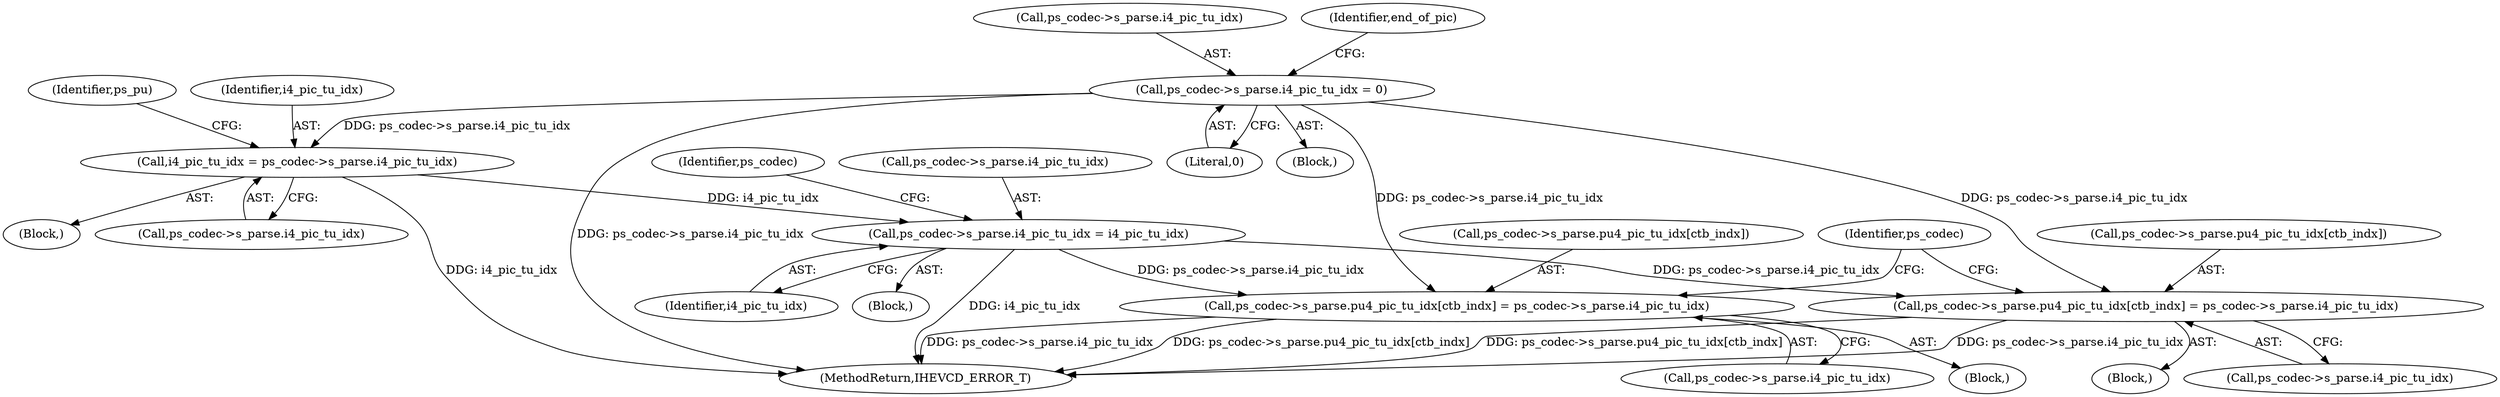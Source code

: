 digraph "0_Android_2b9fb0c2074d370a254b35e2489de2d94943578d@pointer" {
"1001887" [label="(Call,ps_codec->s_parse.i4_pic_tu_idx = i4_pic_tu_idx)"];
"1001804" [label="(Call,i4_pic_tu_idx = ps_codec->s_parse.i4_pic_tu_idx)"];
"1001072" [label="(Call,ps_codec->s_parse.i4_pic_tu_idx = 0)"];
"1002438" [label="(Call,ps_codec->s_parse.pu4_pic_tu_idx[ctb_indx] = ps_codec->s_parse.i4_pic_tu_idx)"];
"1002571" [label="(Call,ps_codec->s_parse.pu4_pic_tu_idx[ctb_indx] = ps_codec->s_parse.i4_pic_tu_idx)"];
"1001887" [label="(Call,ps_codec->s_parse.i4_pic_tu_idx = i4_pic_tu_idx)"];
"1002446" [label="(Call,ps_codec->s_parse.i4_pic_tu_idx)"];
"1001073" [label="(Call,ps_codec->s_parse.i4_pic_tu_idx)"];
"1001813" [label="(Identifier,ps_pu)"];
"1002587" [label="(Identifier,ps_codec)"];
"1002439" [label="(Call,ps_codec->s_parse.pu4_pic_tu_idx[ctb_indx])"];
"1001805" [label="(Identifier,i4_pic_tu_idx)"];
"1002452" [label="(Block,)"];
"1001888" [label="(Call,ps_codec->s_parse.i4_pic_tu_idx)"];
"1001893" [label="(Identifier,i4_pic_tu_idx)"];
"1001869" [label="(Block,)"];
"1001806" [label="(Call,ps_codec->s_parse.i4_pic_tu_idx)"];
"1001897" [label="(Identifier,ps_codec)"];
"1001804" [label="(Call,i4_pic_tu_idx = ps_codec->s_parse.i4_pic_tu_idx)"];
"1002572" [label="(Call,ps_codec->s_parse.pu4_pic_tu_idx[ctb_indx])"];
"1002301" [label="(Block,)"];
"1001080" [label="(Identifier,end_of_pic)"];
"1001078" [label="(Literal,0)"];
"1002579" [label="(Call,ps_codec->s_parse.i4_pic_tu_idx)"];
"1001784" [label="(Block,)"];
"1001072" [label="(Call,ps_codec->s_parse.i4_pic_tu_idx = 0)"];
"1001060" [label="(Block,)"];
"1004845" [label="(MethodReturn,IHEVCD_ERROR_T)"];
"1002438" [label="(Call,ps_codec->s_parse.pu4_pic_tu_idx[ctb_indx] = ps_codec->s_parse.i4_pic_tu_idx)"];
"1002571" [label="(Call,ps_codec->s_parse.pu4_pic_tu_idx[ctb_indx] = ps_codec->s_parse.i4_pic_tu_idx)"];
"1001887" -> "1001869"  [label="AST: "];
"1001887" -> "1001893"  [label="CFG: "];
"1001888" -> "1001887"  [label="AST: "];
"1001893" -> "1001887"  [label="AST: "];
"1001897" -> "1001887"  [label="CFG: "];
"1001887" -> "1004845"  [label="DDG: i4_pic_tu_idx"];
"1001804" -> "1001887"  [label="DDG: i4_pic_tu_idx"];
"1001887" -> "1002438"  [label="DDG: ps_codec->s_parse.i4_pic_tu_idx"];
"1001887" -> "1002571"  [label="DDG: ps_codec->s_parse.i4_pic_tu_idx"];
"1001804" -> "1001784"  [label="AST: "];
"1001804" -> "1001806"  [label="CFG: "];
"1001805" -> "1001804"  [label="AST: "];
"1001806" -> "1001804"  [label="AST: "];
"1001813" -> "1001804"  [label="CFG: "];
"1001804" -> "1004845"  [label="DDG: i4_pic_tu_idx"];
"1001072" -> "1001804"  [label="DDG: ps_codec->s_parse.i4_pic_tu_idx"];
"1001072" -> "1001060"  [label="AST: "];
"1001072" -> "1001078"  [label="CFG: "];
"1001073" -> "1001072"  [label="AST: "];
"1001078" -> "1001072"  [label="AST: "];
"1001080" -> "1001072"  [label="CFG: "];
"1001072" -> "1004845"  [label="DDG: ps_codec->s_parse.i4_pic_tu_idx"];
"1001072" -> "1002438"  [label="DDG: ps_codec->s_parse.i4_pic_tu_idx"];
"1001072" -> "1002571"  [label="DDG: ps_codec->s_parse.i4_pic_tu_idx"];
"1002438" -> "1002301"  [label="AST: "];
"1002438" -> "1002446"  [label="CFG: "];
"1002439" -> "1002438"  [label="AST: "];
"1002446" -> "1002438"  [label="AST: "];
"1002587" -> "1002438"  [label="CFG: "];
"1002438" -> "1004845"  [label="DDG: ps_codec->s_parse.i4_pic_tu_idx"];
"1002438" -> "1004845"  [label="DDG: ps_codec->s_parse.pu4_pic_tu_idx[ctb_indx]"];
"1002571" -> "1002452"  [label="AST: "];
"1002571" -> "1002579"  [label="CFG: "];
"1002572" -> "1002571"  [label="AST: "];
"1002579" -> "1002571"  [label="AST: "];
"1002587" -> "1002571"  [label="CFG: "];
"1002571" -> "1004845"  [label="DDG: ps_codec->s_parse.i4_pic_tu_idx"];
"1002571" -> "1004845"  [label="DDG: ps_codec->s_parse.pu4_pic_tu_idx[ctb_indx]"];
}
